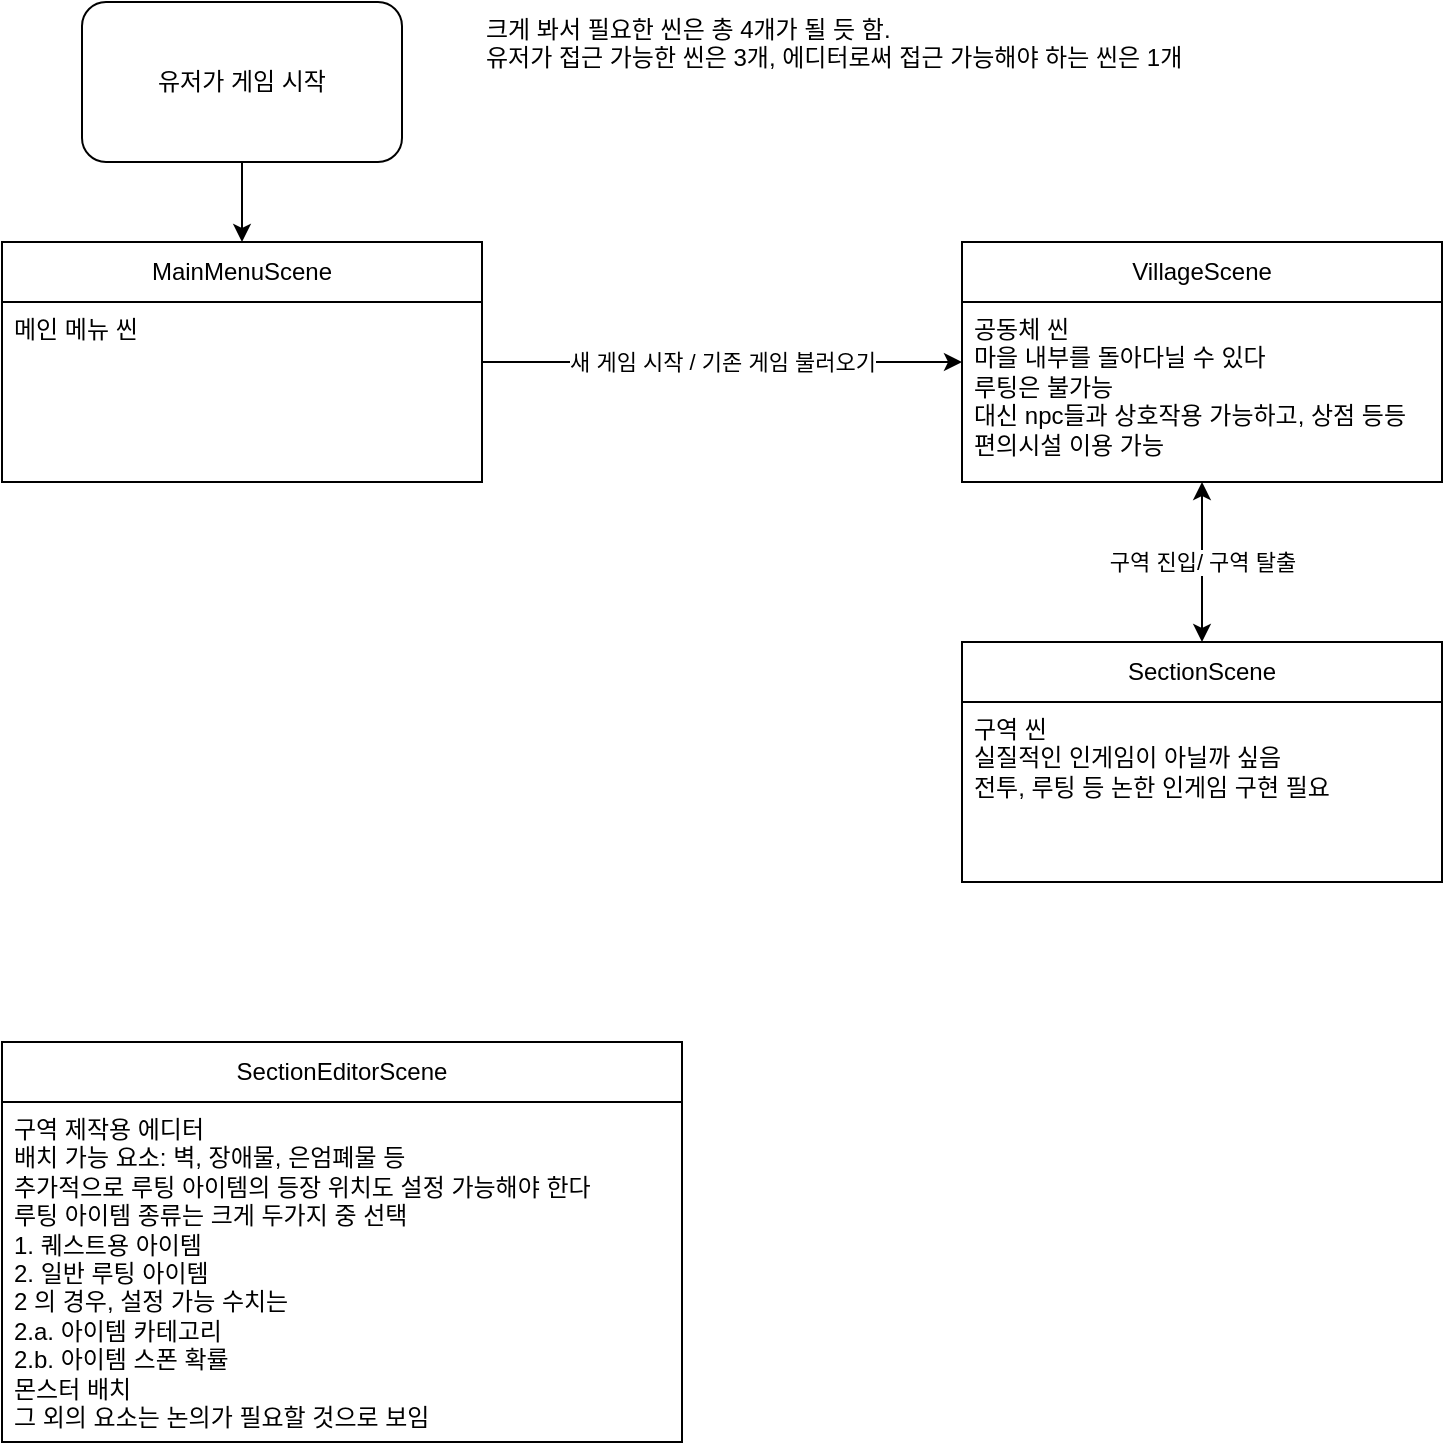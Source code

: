 <mxfile version="21.0.2" type="device" pages="2"><diagram name="페이지-1" id="L9Ek9IRtOELw0pnV7WeG"><mxGraphModel dx="1434" dy="908" grid="1" gridSize="10" guides="1" tooltips="1" connect="1" arrows="1" fold="1" page="1" pageScale="1" pageWidth="827" pageHeight="1169" math="0" shadow="0"><root><mxCell id="0"/><mxCell id="1" parent="0"/><mxCell id="Vp8wJ5OXnfNlvd5L-agy-10" value="새 게임 시작 / 기존 게임 불러오기" style="edgeStyle=orthogonalEdgeStyle;rounded=0;orthogonalLoop=1;jettySize=auto;html=1;" parent="1" source="Vp8wJ5OXnfNlvd5L-agy-2" target="Vp8wJ5OXnfNlvd5L-agy-6" edge="1"><mxGeometry relative="1" as="geometry"/></mxCell><mxCell id="Vp8wJ5OXnfNlvd5L-agy-2" value="MainMenuScene" style="swimlane;fontStyle=0;childLayout=stackLayout;horizontal=1;startSize=30;horizontalStack=0;resizeParent=1;resizeParentMax=0;resizeLast=0;collapsible=1;marginBottom=0;whiteSpace=wrap;html=1;" parent="1" vertex="1"><mxGeometry x="40" y="160" width="240" height="120" as="geometry"/></mxCell><mxCell id="Vp8wJ5OXnfNlvd5L-agy-3" value="메인 메뉴 씬" style="text;strokeColor=default;fillColor=none;align=left;verticalAlign=top;spacingLeft=4;spacingRight=4;overflow=hidden;points=[[0,0.5],[1,0.5]];portConstraint=eastwest;rotatable=0;whiteSpace=wrap;html=1;horizontal=1;" parent="Vp8wJ5OXnfNlvd5L-agy-2" vertex="1"><mxGeometry y="30" width="240" height="90" as="geometry"/></mxCell><mxCell id="Vp8wJ5OXnfNlvd5L-agy-15" value="구역 진입/ 구역 탈출" style="edgeStyle=orthogonalEdgeStyle;rounded=0;orthogonalLoop=1;jettySize=auto;html=1;startArrow=classic;startFill=1;" parent="1" source="Vp8wJ5OXnfNlvd5L-agy-6" target="Vp8wJ5OXnfNlvd5L-agy-11" edge="1"><mxGeometry relative="1" as="geometry"/></mxCell><mxCell id="Vp8wJ5OXnfNlvd5L-agy-6" value="VillageScene" style="swimlane;fontStyle=0;childLayout=stackLayout;horizontal=1;startSize=30;horizontalStack=0;resizeParent=1;resizeParentMax=0;resizeLast=0;collapsible=1;marginBottom=0;whiteSpace=wrap;html=1;" parent="1" vertex="1"><mxGeometry x="520" y="160" width="240" height="120" as="geometry"/></mxCell><mxCell id="Vp8wJ5OXnfNlvd5L-agy-7" value="공동체 씬&lt;br&gt;마을 내부를 돌아다닐 수 있다&lt;br&gt;루팅은 불가능&lt;br&gt;대신 npc들과 상호작용 가능하고, 상점 등등 편의시설 이용 가능" style="text;strokeColor=default;fillColor=none;align=left;verticalAlign=top;spacingLeft=4;spacingRight=4;overflow=hidden;points=[[0,0.5],[1,0.5]];portConstraint=eastwest;rotatable=0;whiteSpace=wrap;html=1;" parent="Vp8wJ5OXnfNlvd5L-agy-6" vertex="1"><mxGeometry y="30" width="240" height="90" as="geometry"/></mxCell><mxCell id="Vp8wJ5OXnfNlvd5L-agy-11" value="SectionScene" style="swimlane;fontStyle=0;childLayout=stackLayout;horizontal=1;startSize=30;horizontalStack=0;resizeParent=1;resizeParentMax=0;resizeLast=0;collapsible=1;marginBottom=0;whiteSpace=wrap;html=1;" parent="1" vertex="1"><mxGeometry x="520" y="360" width="240" height="120" as="geometry"/></mxCell><mxCell id="Vp8wJ5OXnfNlvd5L-agy-12" value="구역 씬&lt;br&gt;실질적인 인게임이 아닐까 싶음&lt;br&gt;전투, 루팅 등 논한 인게임 구현 필요" style="text;strokeColor=none;fillColor=none;align=left;verticalAlign=top;spacingLeft=4;spacingRight=4;overflow=hidden;points=[[0,0.5],[1,0.5]];portConstraint=eastwest;rotatable=0;whiteSpace=wrap;html=1;" parent="Vp8wJ5OXnfNlvd5L-agy-11" vertex="1"><mxGeometry y="30" width="240" height="90" as="geometry"/></mxCell><mxCell id="Vp8wJ5OXnfNlvd5L-agy-17" style="edgeStyle=orthogonalEdgeStyle;rounded=0;orthogonalLoop=1;jettySize=auto;html=1;" parent="1" source="Vp8wJ5OXnfNlvd5L-agy-16" target="Vp8wJ5OXnfNlvd5L-agy-2" edge="1"><mxGeometry relative="1" as="geometry"/></mxCell><mxCell id="Vp8wJ5OXnfNlvd5L-agy-16" value="유저가 게임 시작" style="rounded=1;whiteSpace=wrap;html=1;" parent="1" vertex="1"><mxGeometry x="80" y="40" width="160" height="80" as="geometry"/></mxCell><mxCell id="Vp8wJ5OXnfNlvd5L-agy-25" value="SectionEditorScene" style="swimlane;fontStyle=0;childLayout=stackLayout;horizontal=1;startSize=30;horizontalStack=0;resizeParent=1;resizeParentMax=0;resizeLast=0;collapsible=1;marginBottom=0;whiteSpace=wrap;html=1;" parent="1" vertex="1"><mxGeometry x="40" y="560" width="340" height="200" as="geometry"/></mxCell><mxCell id="Vp8wJ5OXnfNlvd5L-agy-26" value="구역 제작용 에디터&lt;br&gt;배치 가능 요소: 벽, 장애물, 은엄폐물 등&lt;br&gt;추가적으로 루팅 아이템의 등장 위치도 설정 가능해야 한다&lt;br&gt;루팅 아이템 종류는 크게 두가지 중 선택&lt;br&gt;1. 퀘스트용 아이템&lt;br&gt;2. 일반 루팅 아이템&lt;br&gt;2 의 경우, 설정 가능 수치는&lt;br&gt;2.a. 아이템 카테고리&lt;br&gt;2.b. 아이템 스폰 확률&lt;br&gt;몬스터 배치&lt;br&gt;그 외의 요소는 논의가 필요할 것으로 보임" style="text;strokeColor=default;fillColor=none;align=left;verticalAlign=top;spacingLeft=4;spacingRight=4;overflow=hidden;points=[[0,0.5],[1,0.5]];portConstraint=eastwest;rotatable=0;whiteSpace=wrap;html=1;horizontal=1;" parent="Vp8wJ5OXnfNlvd5L-agy-25" vertex="1"><mxGeometry y="30" width="340" height="170" as="geometry"/></mxCell><mxCell id="Vp8wJ5OXnfNlvd5L-agy-27" value="크게 봐서 필요한 씬은 총 4개가 될 듯 함.&lt;br&gt;유저가 접근 가능한 씬은 3개, 에디터로써 접근 가능해야 하는 씬은 1개" style="text;html=1;strokeColor=none;fillColor=none;align=left;verticalAlign=top;whiteSpace=wrap;rounded=0;" parent="1" vertex="1"><mxGeometry x="280" y="40" width="480" height="30" as="geometry"/></mxCell></root></mxGraphModel></diagram><diagram id="QjnKXocXMvzmuLVkiMFq" name="아이템 시스템"><mxGraphModel dx="1434" dy="908" grid="1" gridSize="10" guides="1" tooltips="1" connect="1" arrows="1" fold="1" page="1" pageScale="1" pageWidth="827" pageHeight="1169" math="0" shadow="0"><root><mxCell id="0"/><mxCell id="1" parent="0"/><mxCell id="vpaOvXEYqnMIFIJs88mq-8" style="edgeStyle=orthogonalEdgeStyle;rounded=0;orthogonalLoop=1;jettySize=auto;html=1;endArrow=block;endFill=0;endSize=16;" parent="1" source="vpaOvXEYqnMIFIJs88mq-1" target="vpaOvXEYqnMIFIJs88mq-7" edge="1"><mxGeometry relative="1" as="geometry"/></mxCell><mxCell id="vpaOvXEYqnMIFIJs88mq-1" value="아이템 프리펩" style="swimlane;whiteSpace=wrap;html=1;" parent="1" vertex="1"><mxGeometry x="40" y="40" width="640" height="160" as="geometry"/></mxCell><mxCell id="vpaOvXEYqnMIFIJs88mq-2" value="Sprite" style="rounded=0;whiteSpace=wrap;html=1;" parent="vpaOvXEYqnMIFIJs88mq-1" vertex="1"><mxGeometry x="40" y="40" width="160" height="80" as="geometry"/></mxCell><mxCell id="vpaOvXEYqnMIFIJs88mq-3" value="정보: VO" style="rounded=0;whiteSpace=wrap;html=1;" parent="vpaOvXEYqnMIFIJs88mq-1" vertex="1"><mxGeometry x="240" y="40" width="160" height="80" as="geometry"/></mxCell><mxCell id="vpaOvXEYqnMIFIJs88mq-4" value="~ 아이템 슬롯&lt;br&gt;상호작용 시스템" style="rounded=0;whiteSpace=wrap;html=1;" parent="vpaOvXEYqnMIFIJs88mq-1" vertex="1"><mxGeometry x="440" y="40" width="160" height="80" as="geometry"/></mxCell><mxCell id="vpaOvXEYqnMIFIJs88mq-5" value="아이템 슬롯 프리펩" style="swimlane;whiteSpace=wrap;html=1;" parent="1" vertex="1"><mxGeometry x="40" y="240" width="640" height="320" as="geometry"/></mxCell><mxCell id="vpaOvXEYqnMIFIJs88mq-6" value="Sprite" style="rounded=0;whiteSpace=wrap;html=1;" parent="vpaOvXEYqnMIFIJs88mq-5" vertex="1"><mxGeometry x="40" y="80" width="160" height="80" as="geometry"/></mxCell><mxCell id="vpaOvXEYqnMIFIJs88mq-7" value="장착된 아이템:&lt;br&gt;아이템 프리펩" style="rounded=0;whiteSpace=wrap;html=1;" parent="vpaOvXEYqnMIFIJs88mq-5" vertex="1"><mxGeometry x="240" y="80" width="160" height="80" as="geometry"/></mxCell><mxCell id="vpaOvXEYqnMIFIJs88mq-9" value="~ 아이템 프리펩&lt;br&gt;상호작용 시스템" style="rounded=0;whiteSpace=wrap;html=1;" parent="vpaOvXEYqnMIFIJs88mq-5" vertex="1"><mxGeometry x="440" y="80" width="160" height="80" as="geometry"/></mxCell><mxCell id="vpaOvXEYqnMIFIJs88mq-10" value="용도 별 시스템:&lt;br&gt;ex) 인벤토리칸, 장착칸, 상점칸 등" style="rounded=0;whiteSpace=wrap;html=1;" parent="vpaOvXEYqnMIFIJs88mq-5" vertex="1"><mxGeometry x="240" y="200" width="360" height="80" as="geometry"/></mxCell></root></mxGraphModel></diagram></mxfile>